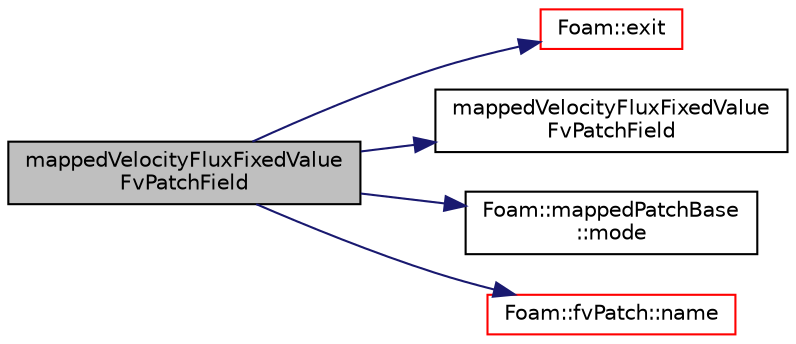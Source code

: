 digraph "mappedVelocityFluxFixedValueFvPatchField"
{
  bgcolor="transparent";
  edge [fontname="Helvetica",fontsize="10",labelfontname="Helvetica",labelfontsize="10"];
  node [fontname="Helvetica",fontsize="10",shape=record];
  rankdir="LR";
  Node1 [label="mappedVelocityFluxFixedValue\lFvPatchField",height=0.2,width=0.4,color="black", fillcolor="grey75", style="filled", fontcolor="black"];
  Node1 -> Node2 [color="midnightblue",fontsize="10",style="solid",fontname="Helvetica"];
  Node2 [label="Foam::exit",height=0.2,width=0.4,color="red",URL="$a10887.html#a06ca7250d8e89caf05243ec094843642"];
  Node1 -> Node3 [color="midnightblue",fontsize="10",style="solid",fontname="Helvetica"];
  Node3 [label="mappedVelocityFluxFixedValue\lFvPatchField",height=0.2,width=0.4,color="black",URL="$a01457.html#a5d1d4eebb51e361f155c6fd6f26a4107",tooltip="Construct from patch and internal field. "];
  Node1 -> Node4 [color="midnightblue",fontsize="10",style="solid",fontname="Helvetica"];
  Node4 [label="Foam::mappedPatchBase\l::mode",height=0.2,width=0.4,color="black",URL="$a01451.html#a4e406e5a39a00e397a643d0743736079",tooltip="What to sample. "];
  Node1 -> Node5 [color="midnightblue",fontsize="10",style="solid",fontname="Helvetica"];
  Node5 [label="Foam::fvPatch::name",height=0.2,width=0.4,color="red",URL="$a00895.html#a75b72488d2e82151b025744974919d5d",tooltip="Return name. "];
}
